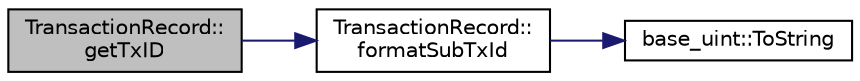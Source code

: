 digraph "TransactionRecord::getTxID"
{
  edge [fontname="Helvetica",fontsize="10",labelfontname="Helvetica",labelfontsize="10"];
  node [fontname="Helvetica",fontsize="10",shape=record];
  rankdir="LR";
  Node55 [label="TransactionRecord::\lgetTxID",height=0.2,width=0.4,color="black", fillcolor="grey75", style="filled", fontcolor="black"];
  Node55 -> Node56 [color="midnightblue",fontsize="10",style="solid",fontname="Helvetica"];
  Node56 [label="TransactionRecord::\lformatSubTxId",height=0.2,width=0.4,color="black", fillcolor="white", style="filled",URL="$d1/da7/class_transaction_record.html#a7664c0127a66cdc42d3d56d6a85a5f1e",tooltip="Format subtransaction id. "];
  Node56 -> Node57 [color="midnightblue",fontsize="10",style="solid",fontname="Helvetica"];
  Node57 [label="base_uint::ToString",height=0.2,width=0.4,color="black", fillcolor="white", style="filled",URL="$da/df7/classbase__uint.html#acccba4d9d51a0c36261718ca0cbb293b"];
}
